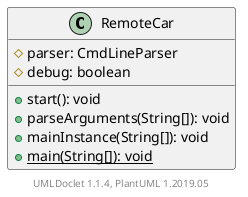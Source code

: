 @startuml

    class RemoteCar [[RemoteCar.html]] {
        #parser: CmdLineParser
        #debug: boolean
        +start(): void
        +parseArguments(String[]): void
        +mainInstance(String[]): void
        {static} +main(String[]): void
    }


    center footer UMLDoclet 1.1.4, PlantUML 1.2019.05
@enduml
